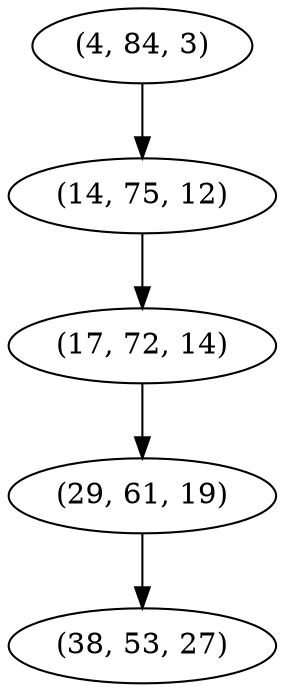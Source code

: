 digraph tree {
    "(4, 84, 3)";
    "(14, 75, 12)";
    "(17, 72, 14)";
    "(29, 61, 19)";
    "(38, 53, 27)";
    "(4, 84, 3)" -> "(14, 75, 12)";
    "(14, 75, 12)" -> "(17, 72, 14)";
    "(17, 72, 14)" -> "(29, 61, 19)";
    "(29, 61, 19)" -> "(38, 53, 27)";
}
